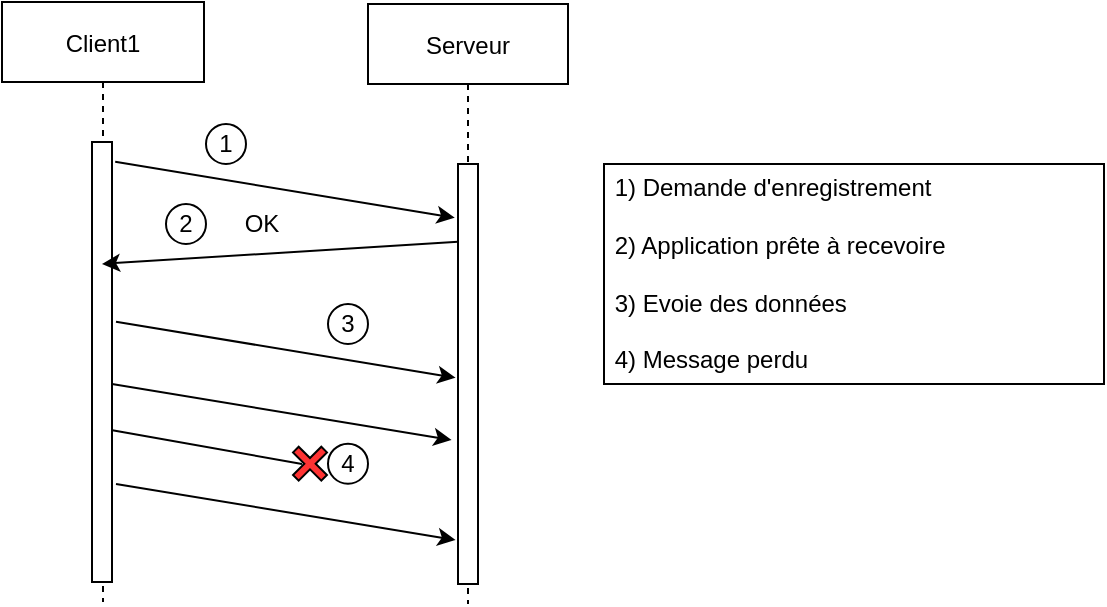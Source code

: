 <mxfile version="14.5.1" type="device"><diagram id="kgpKYQtTHZ0yAKxKKP6v" name="Page-1"><mxGraphModel dx="1024" dy="592" grid="1" gridSize="10" guides="1" tooltips="1" connect="1" arrows="1" fold="1" page="1" pageScale="1" pageWidth="850" pageHeight="1100" background="none" math="0" shadow="0"><root><mxCell id="0"/><mxCell id="1" parent="0"/><mxCell id="3nuBFxr9cyL0pnOWT2aG-1" value="Client1" style="shape=umlLifeline;perimeter=lifelinePerimeter;container=1;collapsible=0;recursiveResize=0;rounded=0;shadow=0;strokeWidth=1;" parent="1" vertex="1"><mxGeometry x="40" y="79" width="101" height="300" as="geometry"/></mxCell><mxCell id="3nuBFxr9cyL0pnOWT2aG-2" value="" style="points=[];perimeter=orthogonalPerimeter;rounded=0;shadow=0;strokeWidth=1;" parent="3nuBFxr9cyL0pnOWT2aG-1" vertex="1"><mxGeometry x="45" y="70" width="10" height="220" as="geometry"/></mxCell><mxCell id="3nuBFxr9cyL0pnOWT2aG-5" value="Serveur" style="shape=umlLifeline;perimeter=lifelinePerimeter;container=1;collapsible=0;recursiveResize=0;rounded=0;shadow=0;strokeWidth=1;" parent="1" vertex="1"><mxGeometry x="223" y="80" width="100" height="300" as="geometry"/></mxCell><mxCell id="3nuBFxr9cyL0pnOWT2aG-6" value="" style="points=[];perimeter=orthogonalPerimeter;rounded=0;shadow=0;strokeWidth=1;" parent="3nuBFxr9cyL0pnOWT2aG-5" vertex="1"><mxGeometry x="45" y="80" width="10" height="210" as="geometry"/></mxCell><mxCell id="duudPGhxaD_FbWiu7INb-34" value="" style="endArrow=classic;html=1;fontFamily=Helvetica;exitX=1.16;exitY=0.045;exitDx=0;exitDy=0;exitPerimeter=0;entryX=-0.16;entryY=0.128;entryDx=0;entryDy=0;entryPerimeter=0;" parent="1" source="3nuBFxr9cyL0pnOWT2aG-2" target="3nuBFxr9cyL0pnOWT2aG-6" edge="1"><mxGeometry width="50" height="50" relative="1" as="geometry"><mxPoint x="303" y="170" as="sourcePoint"/><mxPoint x="353" y="120" as="targetPoint"/></mxGeometry></mxCell><mxCell id="duudPGhxaD_FbWiu7INb-44" value="OK" style="text;html=1;strokeColor=none;fillColor=none;align=center;verticalAlign=middle;whiteSpace=wrap;rounded=0;fontFamily=Helvetica;" parent="1" vertex="1"><mxGeometry x="150" y="180" width="40" height="20" as="geometry"/></mxCell><mxCell id="duudPGhxaD_FbWiu7INb-56" value="1" style="ellipse;whiteSpace=wrap;html=1;aspect=fixed;fontFamily=Helvetica;" parent="1" vertex="1"><mxGeometry x="142" y="140" width="20" height="20" as="geometry"/></mxCell><mxCell id="duudPGhxaD_FbWiu7INb-61" value="2" style="ellipse;whiteSpace=wrap;html=1;aspect=fixed;fontFamily=Helvetica;" parent="1" vertex="1"><mxGeometry x="122" y="180" width="20" height="20" as="geometry"/></mxCell><mxCell id="xy-xIKVo97sQC8lFJYUX-3" value="" style="endArrow=classic;html=1;fontFamily=Helvetica;exitX=0;exitY=0.185;exitDx=0;exitDy=0;exitPerimeter=0;entryX=0.5;entryY=0.277;entryDx=0;entryDy=0;entryPerimeter=0;" parent="1" source="3nuBFxr9cyL0pnOWT2aG-6" target="3nuBFxr9cyL0pnOWT2aG-2" edge="1"><mxGeometry width="50" height="50" relative="1" as="geometry"><mxPoint x="106.6" y="168.9" as="sourcePoint"/><mxPoint x="276.4" y="196.88" as="targetPoint"/></mxGeometry></mxCell><mxCell id="xy-xIKVo97sQC8lFJYUX-7" value="&lt;span&gt;&amp;nbsp;1) Demande d'enregistrement&lt;/span&gt;&lt;br&gt;&lt;br&gt;&lt;span&gt;&amp;nbsp;2) Application prête à recevoire&lt;br&gt;&lt;br&gt;&amp;nbsp;3) Evoie des données&lt;br&gt;&lt;br&gt;&amp;nbsp;4) Message perdu&lt;br&gt;&lt;/span&gt;" style="rounded=0;whiteSpace=wrap;html=1;align=left;" parent="1" vertex="1"><mxGeometry x="341" y="160" width="250" height="110" as="geometry"/></mxCell><mxCell id="epORvec40w32U-DZgTNH-1" value="" style="endArrow=classic;html=1;fontFamily=Helvetica;exitX=1.16;exitY=0.045;exitDx=0;exitDy=0;exitPerimeter=0;entryX=-0.16;entryY=0.128;entryDx=0;entryDy=0;entryPerimeter=0;" edge="1" parent="1"><mxGeometry width="50" height="50" relative="1" as="geometry"><mxPoint x="97.0" y="238.9" as="sourcePoint"/><mxPoint x="266.8" y="266.88" as="targetPoint"/></mxGeometry></mxCell><mxCell id="epORvec40w32U-DZgTNH-2" value="3" style="ellipse;whiteSpace=wrap;html=1;aspect=fixed;fontFamily=Helvetica;" vertex="1" parent="1"><mxGeometry x="203" y="230" width="20" height="20" as="geometry"/></mxCell><mxCell id="epORvec40w32U-DZgTNH-3" value="" style="endArrow=classic;html=1;fontFamily=Helvetica;exitX=1.16;exitY=0.045;exitDx=0;exitDy=0;exitPerimeter=0;entryX=-0.16;entryY=0.128;entryDx=0;entryDy=0;entryPerimeter=0;" edge="1" parent="1"><mxGeometry width="50" height="50" relative="1" as="geometry"><mxPoint x="95" y="270" as="sourcePoint"/><mxPoint x="264.8" y="297.98" as="targetPoint"/></mxGeometry></mxCell><mxCell id="epORvec40w32U-DZgTNH-4" value="" style="endArrow=classic;html=1;fontFamily=Helvetica;exitX=1.16;exitY=0.045;exitDx=0;exitDy=0;exitPerimeter=0;entryX=-0.16;entryY=0.128;entryDx=0;entryDy=0;entryPerimeter=0;" edge="1" parent="1"><mxGeometry width="50" height="50" relative="1" as="geometry"><mxPoint x="97" y="320" as="sourcePoint"/><mxPoint x="266.8" y="347.98" as="targetPoint"/></mxGeometry></mxCell><mxCell id="epORvec40w32U-DZgTNH-5" value="" style="endArrow=none;html=1;exitX=1.02;exitY=0.655;exitDx=0;exitDy=0;exitPerimeter=0;" edge="1" parent="1" source="3nuBFxr9cyL0pnOWT2aG-2"><mxGeometry width="50" height="50" relative="1" as="geometry"><mxPoint x="94" y="300" as="sourcePoint"/><mxPoint x="190" y="310" as="targetPoint"/></mxGeometry></mxCell><mxCell id="epORvec40w32U-DZgTNH-6" value="" style="shape=cross;whiteSpace=wrap;html=1;rotation=45;fillColor=#FF3333;" vertex="1" parent="1"><mxGeometry x="184" y="299.86" width="20" height="20" as="geometry"/></mxCell><mxCell id="epORvec40w32U-DZgTNH-7" value="4" style="ellipse;whiteSpace=wrap;html=1;aspect=fixed;fontFamily=Helvetica;" vertex="1" parent="1"><mxGeometry x="203" y="299.86" width="20" height="20" as="geometry"/></mxCell></root></mxGraphModel></diagram></mxfile>